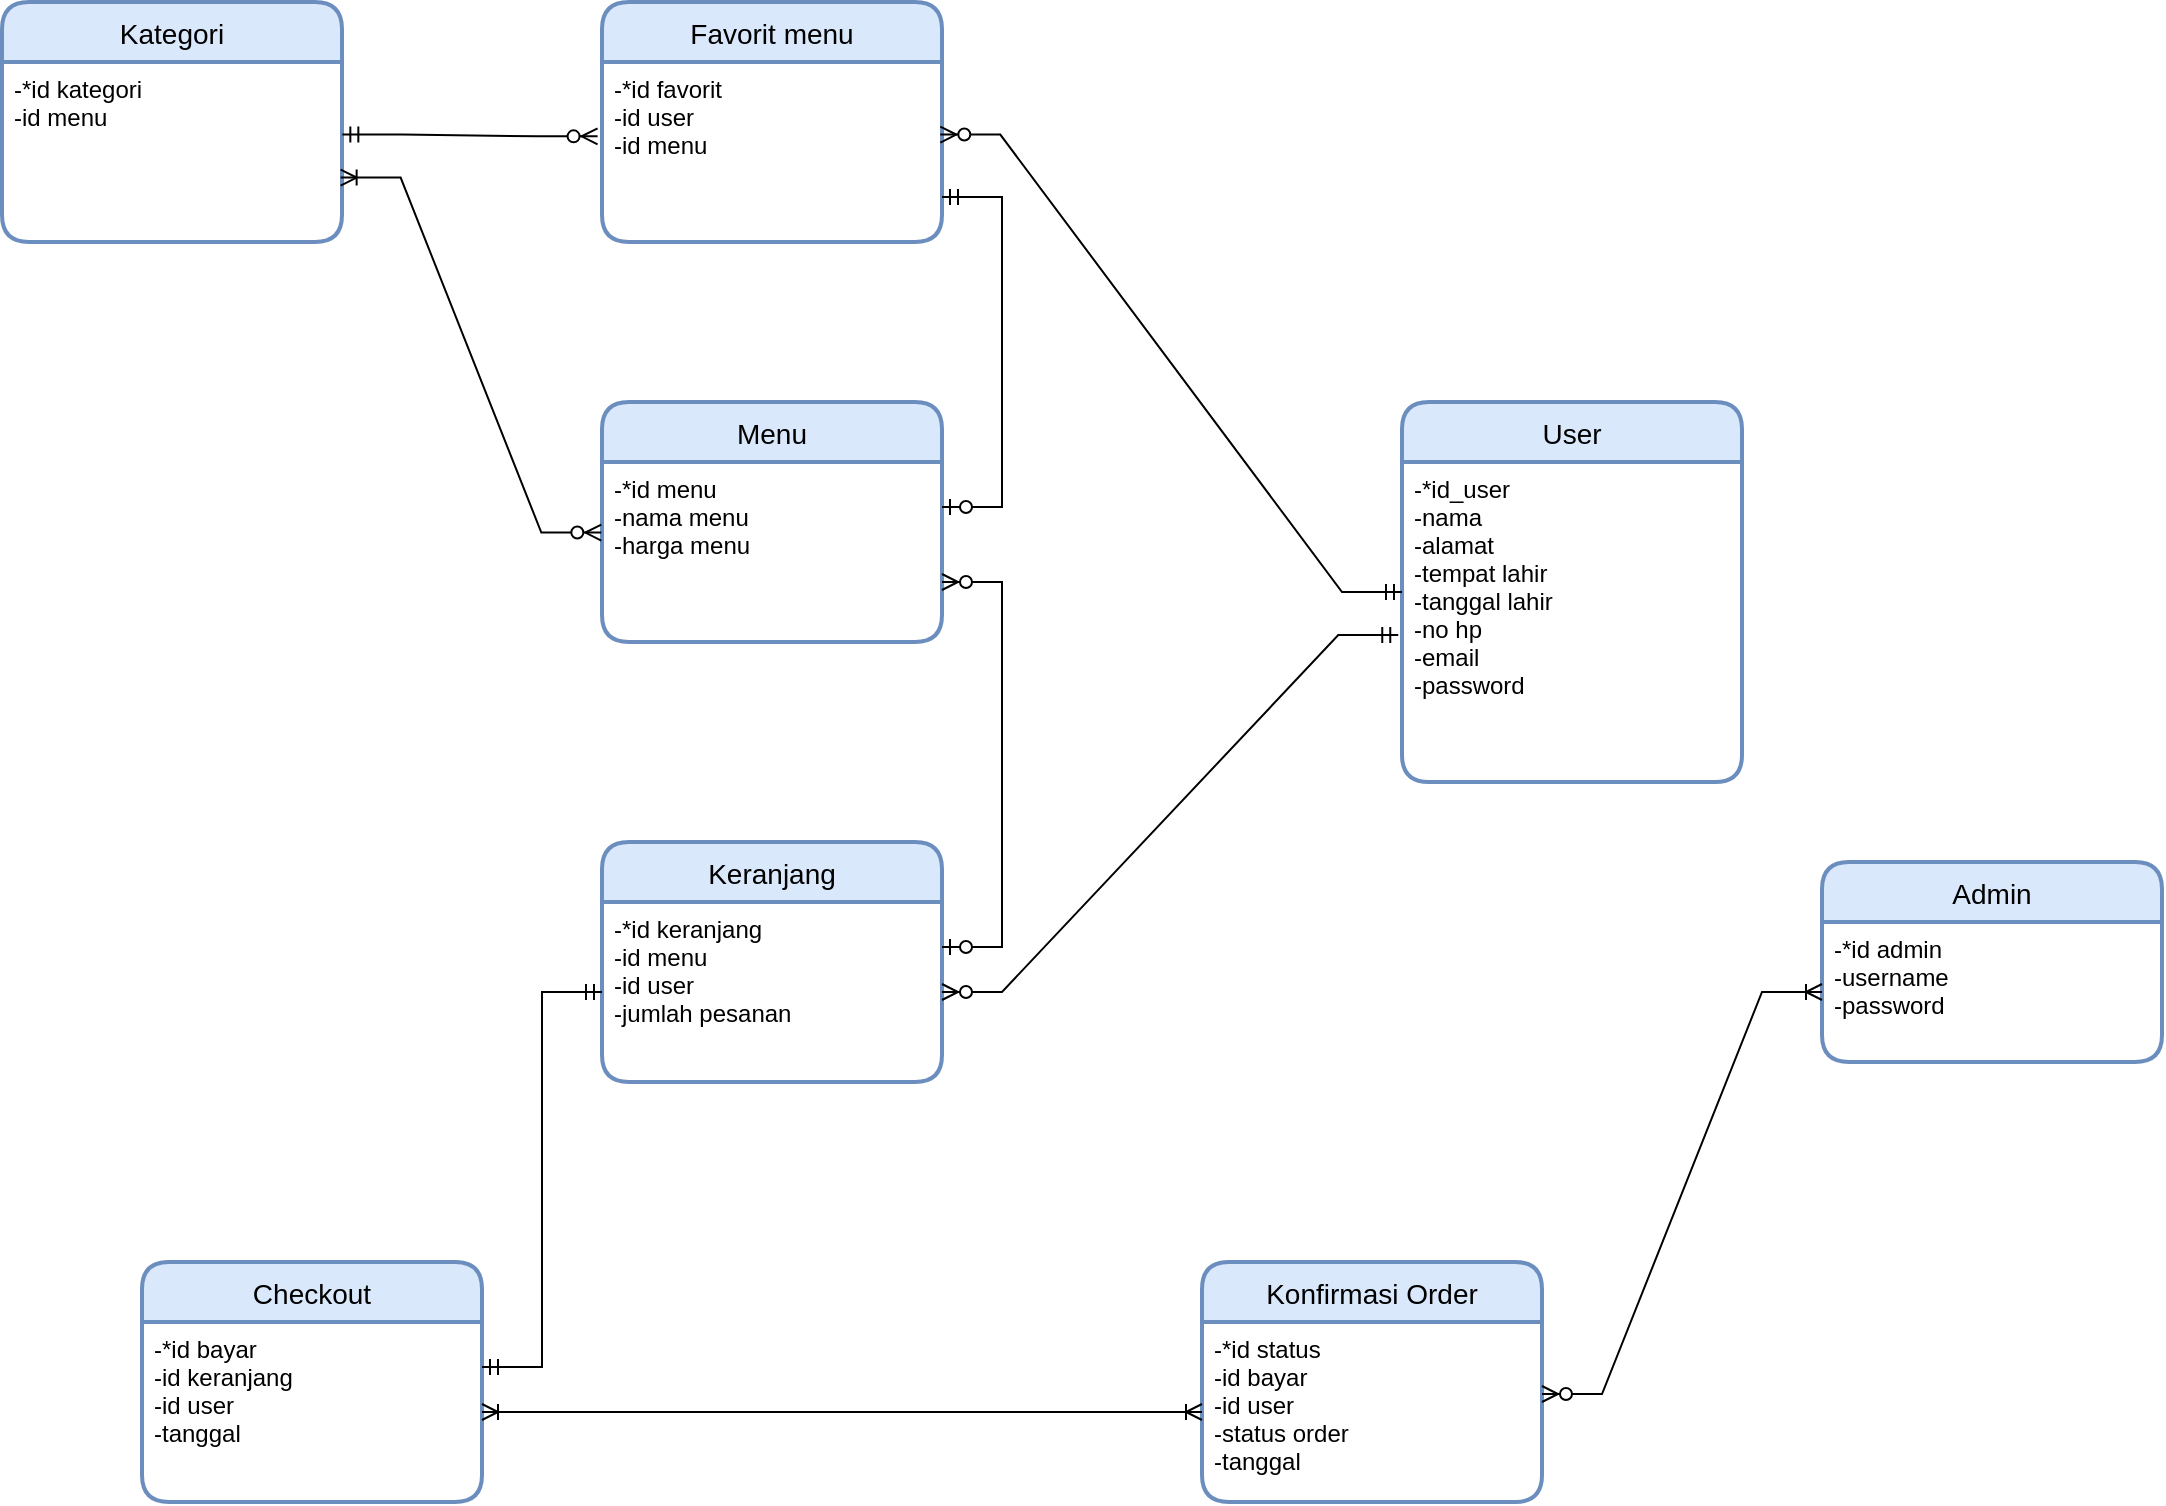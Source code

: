 <mxfile version="17.1.3" type="github">
  <diagram id="h91P4YvPm0tBU0iEyPwD" name="Page-1">
    <mxGraphModel dx="1929" dy="1093" grid="1" gridSize="10" guides="1" tooltips="1" connect="1" arrows="1" fold="1" page="1" pageScale="1" pageWidth="850" pageHeight="1100" math="0" shadow="0">
      <root>
        <mxCell id="0" />
        <mxCell id="1" parent="0" />
        <mxCell id="EQFVSpQimWcvrN9DautT-1" value="User" style="swimlane;childLayout=stackLayout;horizontal=1;startSize=30;horizontalStack=0;rounded=1;fontSize=14;fontStyle=0;strokeWidth=2;resizeParent=0;resizeLast=1;shadow=0;dashed=0;align=center;fillColor=#dae8fc;strokeColor=#6c8ebf;" parent="1" vertex="1">
          <mxGeometry x="920" y="380" width="170" height="190" as="geometry" />
        </mxCell>
        <mxCell id="EQFVSpQimWcvrN9DautT-2" value="-*id_user&#xa;-nama&#xa;-alamat&#xa;-tempat lahir&#xa;-tanggal lahir&#xa;-no hp&#xa;-email&#xa;-password" style="align=left;strokeColor=none;fillColor=none;spacingLeft=4;fontSize=12;verticalAlign=top;resizable=0;rotatable=0;part=1;" parent="EQFVSpQimWcvrN9DautT-1" vertex="1">
          <mxGeometry y="30" width="170" height="160" as="geometry" />
        </mxCell>
        <mxCell id="EQFVSpQimWcvrN9DautT-4" value="Admin" style="swimlane;childLayout=stackLayout;horizontal=1;startSize=30;horizontalStack=0;rounded=1;fontSize=14;fontStyle=0;strokeWidth=2;resizeParent=0;resizeLast=1;shadow=0;dashed=0;align=center;fillColor=#dae8fc;strokeColor=#6c8ebf;" parent="1" vertex="1">
          <mxGeometry x="1130" y="610" width="170" height="100" as="geometry" />
        </mxCell>
        <mxCell id="EQFVSpQimWcvrN9DautT-5" value="-*id admin&#xa;-username&#xa;-password" style="align=left;strokeColor=none;fillColor=none;spacingLeft=4;fontSize=12;verticalAlign=top;resizable=0;rotatable=0;part=1;" parent="EQFVSpQimWcvrN9DautT-4" vertex="1">
          <mxGeometry y="30" width="170" height="70" as="geometry" />
        </mxCell>
        <mxCell id="EQFVSpQimWcvrN9DautT-10" value="Menu" style="swimlane;childLayout=stackLayout;horizontal=1;startSize=30;horizontalStack=0;rounded=1;fontSize=14;fontStyle=0;strokeWidth=2;resizeParent=0;resizeLast=1;shadow=0;dashed=0;align=center;fillColor=#dae8fc;strokeColor=#6c8ebf;" parent="1" vertex="1">
          <mxGeometry x="520" y="380" width="170" height="120" as="geometry" />
        </mxCell>
        <mxCell id="EQFVSpQimWcvrN9DautT-11" value="-*id menu&#xa;-nama menu&#xa;-harga menu" style="align=left;strokeColor=none;fillColor=none;spacingLeft=4;fontSize=12;verticalAlign=top;resizable=0;rotatable=0;part=1;" parent="EQFVSpQimWcvrN9DautT-10" vertex="1">
          <mxGeometry y="30" width="170" height="90" as="geometry" />
        </mxCell>
        <mxCell id="EQFVSpQimWcvrN9DautT-12" value="Kategori" style="swimlane;childLayout=stackLayout;horizontal=1;startSize=30;horizontalStack=0;rounded=1;fontSize=14;fontStyle=0;strokeWidth=2;resizeParent=0;resizeLast=1;shadow=0;dashed=0;align=center;fillColor=#dae8fc;strokeColor=#6c8ebf;" parent="1" vertex="1">
          <mxGeometry x="220" y="180" width="170" height="120" as="geometry" />
        </mxCell>
        <mxCell id="EQFVSpQimWcvrN9DautT-13" value="-*id kategori&#xa;-id menu" style="align=left;strokeColor=none;fillColor=none;spacingLeft=4;fontSize=12;verticalAlign=top;resizable=0;rotatable=0;part=1;" parent="EQFVSpQimWcvrN9DautT-12" vertex="1">
          <mxGeometry y="30" width="170" height="90" as="geometry" />
        </mxCell>
        <mxCell id="EQFVSpQimWcvrN9DautT-14" value="Favorit menu" style="swimlane;childLayout=stackLayout;horizontal=1;startSize=30;horizontalStack=0;rounded=1;fontSize=14;fontStyle=0;strokeWidth=2;resizeParent=0;resizeLast=1;shadow=0;dashed=0;align=center;fillColor=#dae8fc;strokeColor=#6c8ebf;" parent="1" vertex="1">
          <mxGeometry x="520" y="180" width="170" height="120" as="geometry" />
        </mxCell>
        <mxCell id="EQFVSpQimWcvrN9DautT-15" value="-*id favorit&#xa;-id user&#xa;-id menu" style="align=left;strokeColor=none;fillColor=none;spacingLeft=4;fontSize=12;verticalAlign=top;resizable=0;rotatable=0;part=1;" parent="EQFVSpQimWcvrN9DautT-14" vertex="1">
          <mxGeometry y="30" width="170" height="90" as="geometry" />
        </mxCell>
        <mxCell id="EQFVSpQimWcvrN9DautT-16" value="Keranjang" style="swimlane;childLayout=stackLayout;horizontal=1;startSize=30;horizontalStack=0;rounded=1;fontSize=14;fontStyle=0;strokeWidth=2;resizeParent=0;resizeLast=1;shadow=0;dashed=0;align=center;fillColor=#dae8fc;strokeColor=#6c8ebf;" parent="1" vertex="1">
          <mxGeometry x="520" y="600" width="170" height="120" as="geometry" />
        </mxCell>
        <mxCell id="EQFVSpQimWcvrN9DautT-17" value="-*id keranjang&#xa;-id menu&#xa;-id user&#xa;-jumlah pesanan" style="align=left;strokeColor=none;fillColor=none;spacingLeft=4;fontSize=12;verticalAlign=top;resizable=0;rotatable=0;part=1;" parent="EQFVSpQimWcvrN9DautT-16" vertex="1">
          <mxGeometry y="30" width="170" height="90" as="geometry" />
        </mxCell>
        <mxCell id="EQFVSpQimWcvrN9DautT-18" value="Checkout" style="swimlane;childLayout=stackLayout;horizontal=1;startSize=30;horizontalStack=0;rounded=1;fontSize=14;fontStyle=0;strokeWidth=2;resizeParent=0;resizeLast=1;shadow=0;dashed=0;align=center;fillColor=#dae8fc;strokeColor=#6c8ebf;" parent="1" vertex="1">
          <mxGeometry x="290" y="810" width="170" height="120" as="geometry" />
        </mxCell>
        <mxCell id="EQFVSpQimWcvrN9DautT-19" value="-*id bayar&#xa;-id keranjang&#xa;-id user&#xa;-tanggal" style="align=left;strokeColor=none;fillColor=none;spacingLeft=4;fontSize=12;verticalAlign=top;resizable=0;rotatable=0;part=1;" parent="EQFVSpQimWcvrN9DautT-18" vertex="1">
          <mxGeometry y="30" width="170" height="90" as="geometry" />
        </mxCell>
        <mxCell id="EQFVSpQimWcvrN9DautT-20" value="Konfirmasi Order" style="swimlane;childLayout=stackLayout;horizontal=1;startSize=30;horizontalStack=0;rounded=1;fontSize=14;fontStyle=0;strokeWidth=2;resizeParent=0;resizeLast=1;shadow=0;dashed=0;align=center;fillColor=#dae8fc;strokeColor=#6c8ebf;" parent="1" vertex="1">
          <mxGeometry x="820" y="810" width="170" height="120" as="geometry" />
        </mxCell>
        <mxCell id="EQFVSpQimWcvrN9DautT-21" value="-*id status&#xa;-id bayar&#xa;-id user&#xa;-status order&#xa;-tanggal" style="align=left;strokeColor=none;fillColor=none;spacingLeft=4;fontSize=12;verticalAlign=top;resizable=0;rotatable=0;part=1;" parent="EQFVSpQimWcvrN9DautT-20" vertex="1">
          <mxGeometry y="30" width="170" height="90" as="geometry" />
        </mxCell>
        <mxCell id="EQFVSpQimWcvrN9DautT-22" value="" style="edgeStyle=entityRelationEdgeStyle;fontSize=12;html=1;endArrow=ERzeroToMany;startArrow=ERmandOne;rounded=0;entryX=0.995;entryY=0.403;entryDx=0;entryDy=0;entryPerimeter=0;" parent="1" source="EQFVSpQimWcvrN9DautT-1" target="EQFVSpQimWcvrN9DautT-15" edge="1">
          <mxGeometry width="100" height="100" relative="1" as="geometry">
            <mxPoint x="500" y="430" as="sourcePoint" />
            <mxPoint x="600" y="330" as="targetPoint" />
          </mxGeometry>
        </mxCell>
        <mxCell id="EQFVSpQimWcvrN9DautT-23" value="" style="edgeStyle=entityRelationEdgeStyle;fontSize=12;html=1;endArrow=ERzeroToMany;startArrow=ERmandOne;rounded=0;entryX=-0.013;entryY=0.413;entryDx=0;entryDy=0;entryPerimeter=0;exitX=1.001;exitY=0.403;exitDx=0;exitDy=0;exitPerimeter=0;" parent="1" source="EQFVSpQimWcvrN9DautT-13" target="EQFVSpQimWcvrN9DautT-15" edge="1">
          <mxGeometry width="100" height="100" relative="1" as="geometry">
            <mxPoint x="590" y="420" as="sourcePoint" />
            <mxPoint x="690" y="320" as="targetPoint" />
          </mxGeometry>
        </mxCell>
        <mxCell id="EQFVSpQimWcvrN9DautT-27" value="" style="edgeStyle=entityRelationEdgeStyle;fontSize=12;html=1;endArrow=ERoneToMany;startArrow=ERzeroToMany;rounded=0;exitX=-0.002;exitY=0.392;exitDx=0;exitDy=0;exitPerimeter=0;entryX=0.996;entryY=0.642;entryDx=0;entryDy=0;entryPerimeter=0;" parent="1" source="EQFVSpQimWcvrN9DautT-11" target="EQFVSpQimWcvrN9DautT-13" edge="1">
          <mxGeometry width="100" height="100" relative="1" as="geometry">
            <mxPoint x="590" y="330" as="sourcePoint" />
            <mxPoint x="690" y="230" as="targetPoint" />
          </mxGeometry>
        </mxCell>
        <mxCell id="EQFVSpQimWcvrN9DautT-32" value="" style="edgeStyle=entityRelationEdgeStyle;fontSize=12;html=1;endArrow=ERzeroToMany;startArrow=ERzeroToOne;rounded=0;exitX=1;exitY=0.25;exitDx=0;exitDy=0;entryX=1;entryY=0.75;entryDx=0;entryDy=0;" parent="1" source="EQFVSpQimWcvrN9DautT-17" target="EQFVSpQimWcvrN9DautT-10" edge="1">
          <mxGeometry width="100" height="100" relative="1" as="geometry">
            <mxPoint x="710" y="570" as="sourcePoint" />
            <mxPoint x="810" y="470" as="targetPoint" />
          </mxGeometry>
        </mxCell>
        <mxCell id="EQFVSpQimWcvrN9DautT-35" value="" style="edgeStyle=entityRelationEdgeStyle;fontSize=12;html=1;endArrow=ERoneToMany;startArrow=ERoneToMany;rounded=0;exitX=1;exitY=0.5;exitDx=0;exitDy=0;entryX=0;entryY=0.5;entryDx=0;entryDy=0;" parent="1" source="EQFVSpQimWcvrN9DautT-19" target="EQFVSpQimWcvrN9DautT-21" edge="1">
          <mxGeometry width="100" height="100" relative="1" as="geometry">
            <mxPoint x="630" y="850" as="sourcePoint" />
            <mxPoint x="730" y="750" as="targetPoint" />
          </mxGeometry>
        </mxCell>
        <mxCell id="EQFVSpQimWcvrN9DautT-36" value="" style="edgeStyle=entityRelationEdgeStyle;fontSize=12;html=1;endArrow=ERzeroToMany;startArrow=ERmandOne;rounded=0;entryX=1;entryY=0.5;entryDx=0;entryDy=0;exitX=-0.011;exitY=0.541;exitDx=0;exitDy=0;exitPerimeter=0;" parent="1" source="EQFVSpQimWcvrN9DautT-2" target="EQFVSpQimWcvrN9DautT-17" edge="1">
          <mxGeometry width="100" height="100" relative="1" as="geometry">
            <mxPoint x="930" y="485" as="sourcePoint" />
            <mxPoint x="699.15" y="256.27" as="targetPoint" />
          </mxGeometry>
        </mxCell>
        <mxCell id="4FPXab7qqBhVtDxyQVf2-2" value="" style="edgeStyle=entityRelationEdgeStyle;fontSize=12;html=1;endArrow=ERmandOne;startArrow=ERmandOne;rounded=0;entryX=0;entryY=0.5;entryDx=0;entryDy=0;exitX=1;exitY=0.25;exitDx=0;exitDy=0;" edge="1" parent="1" source="EQFVSpQimWcvrN9DautT-19" target="EQFVSpQimWcvrN9DautT-17">
          <mxGeometry width="100" height="100" relative="1" as="geometry">
            <mxPoint x="520" y="810" as="sourcePoint" />
            <mxPoint x="620" y="710" as="targetPoint" />
          </mxGeometry>
        </mxCell>
        <mxCell id="4FPXab7qqBhVtDxyQVf2-6" value="" style="edgeStyle=entityRelationEdgeStyle;fontSize=12;html=1;endArrow=ERoneToMany;startArrow=ERzeroToMany;rounded=0;entryX=0;entryY=0.5;entryDx=0;entryDy=0;exitX=1;exitY=0.4;exitDx=0;exitDy=0;exitPerimeter=0;" edge="1" parent="1" source="EQFVSpQimWcvrN9DautT-21" target="EQFVSpQimWcvrN9DautT-5">
          <mxGeometry width="100" height="100" relative="1" as="geometry">
            <mxPoint x="840" y="910" as="sourcePoint" />
            <mxPoint x="940" y="810" as="targetPoint" />
          </mxGeometry>
        </mxCell>
        <mxCell id="4FPXab7qqBhVtDxyQVf2-7" value="" style="edgeStyle=entityRelationEdgeStyle;fontSize=12;html=1;endArrow=ERzeroToOne;startArrow=ERmandOne;rounded=0;entryX=1;entryY=0.25;entryDx=0;entryDy=0;exitX=1;exitY=0.75;exitDx=0;exitDy=0;" edge="1" parent="1" source="EQFVSpQimWcvrN9DautT-15" target="EQFVSpQimWcvrN9DautT-11">
          <mxGeometry width="100" height="100" relative="1" as="geometry">
            <mxPoint x="640" y="410" as="sourcePoint" />
            <mxPoint x="740" y="310" as="targetPoint" />
          </mxGeometry>
        </mxCell>
      </root>
    </mxGraphModel>
  </diagram>
</mxfile>
